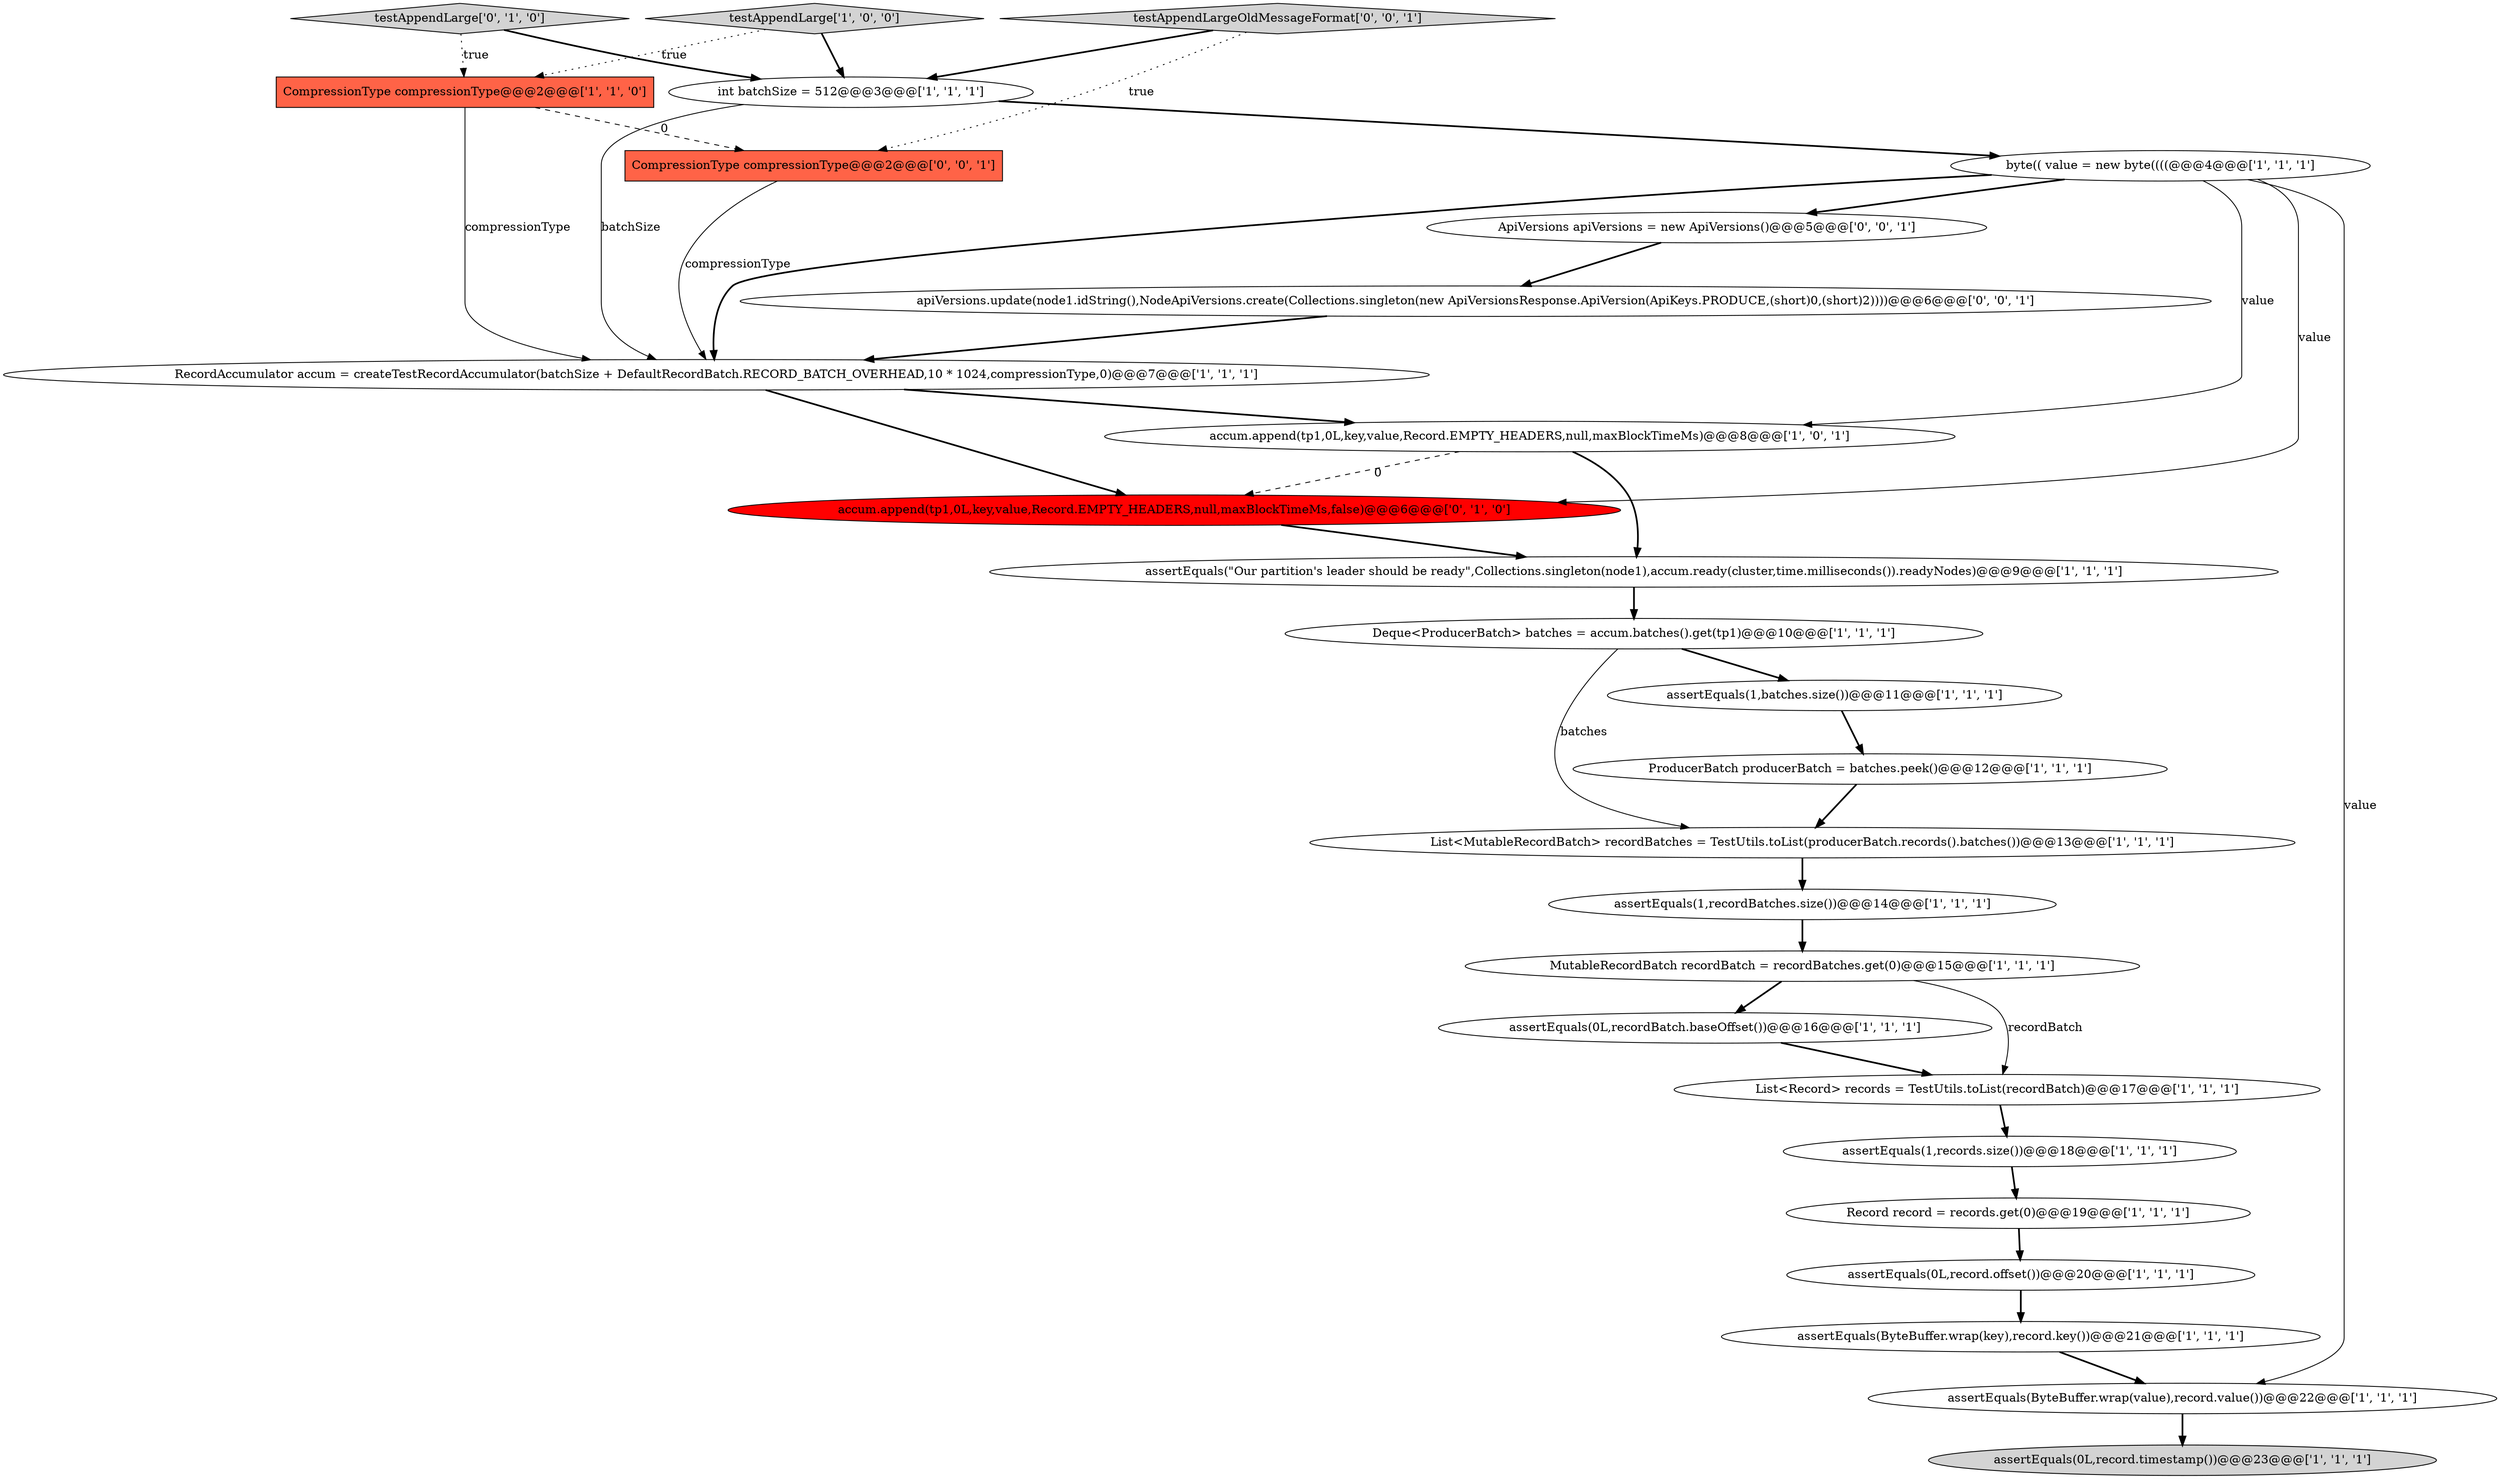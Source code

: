 digraph {
25 [style = filled, label = "testAppendLargeOldMessageFormat['0', '0', '1']", fillcolor = lightgray, shape = diamond image = "AAA0AAABBB3BBB"];
8 [style = filled, label = "List<Record> records = TestUtils.toList(recordBatch)@@@17@@@['1', '1', '1']", fillcolor = white, shape = ellipse image = "AAA0AAABBB1BBB"];
14 [style = filled, label = "accum.append(tp1,0L,key,value,Record.EMPTY_HEADERS,null,maxBlockTimeMs)@@@8@@@['1', '0', '1']", fillcolor = white, shape = ellipse image = "AAA0AAABBB1BBB"];
18 [style = filled, label = "assertEquals(1,recordBatches.size())@@@14@@@['1', '1', '1']", fillcolor = white, shape = ellipse image = "AAA0AAABBB1BBB"];
7 [style = filled, label = "CompressionType compressionType@@@2@@@['1', '1', '0']", fillcolor = tomato, shape = box image = "AAA0AAABBB1BBB"];
2 [style = filled, label = "assertEquals(\"Our partition's leader should be ready\",Collections.singleton(node1),accum.ready(cluster,time.milliseconds()).readyNodes)@@@9@@@['1', '1', '1']", fillcolor = white, shape = ellipse image = "AAA0AAABBB1BBB"];
19 [style = filled, label = "testAppendLarge['1', '0', '0']", fillcolor = lightgray, shape = diamond image = "AAA0AAABBB1BBB"];
23 [style = filled, label = "CompressionType compressionType@@@2@@@['0', '0', '1']", fillcolor = tomato, shape = box image = "AAA0AAABBB3BBB"];
13 [style = filled, label = "assertEquals(1,batches.size())@@@11@@@['1', '1', '1']", fillcolor = white, shape = ellipse image = "AAA0AAABBB1BBB"];
4 [style = filled, label = "assertEquals(ByteBuffer.wrap(key),record.key())@@@21@@@['1', '1', '1']", fillcolor = white, shape = ellipse image = "AAA0AAABBB1BBB"];
6 [style = filled, label = "List<MutableRecordBatch> recordBatches = TestUtils.toList(producerBatch.records().batches())@@@13@@@['1', '1', '1']", fillcolor = white, shape = ellipse image = "AAA0AAABBB1BBB"];
16 [style = filled, label = "byte(( value = new byte((((@@@4@@@['1', '1', '1']", fillcolor = white, shape = ellipse image = "AAA0AAABBB1BBB"];
1 [style = filled, label = "assertEquals(0L,record.timestamp())@@@23@@@['1', '1', '1']", fillcolor = lightgray, shape = ellipse image = "AAA0AAABBB1BBB"];
11 [style = filled, label = "assertEquals(ByteBuffer.wrap(value),record.value())@@@22@@@['1', '1', '1']", fillcolor = white, shape = ellipse image = "AAA0AAABBB1BBB"];
0 [style = filled, label = "MutableRecordBatch recordBatch = recordBatches.get(0)@@@15@@@['1', '1', '1']", fillcolor = white, shape = ellipse image = "AAA0AAABBB1BBB"];
15 [style = filled, label = "int batchSize = 512@@@3@@@['1', '1', '1']", fillcolor = white, shape = ellipse image = "AAA0AAABBB1BBB"];
26 [style = filled, label = "ApiVersions apiVersions = new ApiVersions()@@@5@@@['0', '0', '1']", fillcolor = white, shape = ellipse image = "AAA0AAABBB3BBB"];
24 [style = filled, label = "apiVersions.update(node1.idString(),NodeApiVersions.create(Collections.singleton(new ApiVersionsResponse.ApiVersion(ApiKeys.PRODUCE,(short)0,(short)2))))@@@6@@@['0', '0', '1']", fillcolor = white, shape = ellipse image = "AAA0AAABBB3BBB"];
9 [style = filled, label = "Record record = records.get(0)@@@19@@@['1', '1', '1']", fillcolor = white, shape = ellipse image = "AAA0AAABBB1BBB"];
3 [style = filled, label = "ProducerBatch producerBatch = batches.peek()@@@12@@@['1', '1', '1']", fillcolor = white, shape = ellipse image = "AAA0AAABBB1BBB"];
22 [style = filled, label = "testAppendLarge['0', '1', '0']", fillcolor = lightgray, shape = diamond image = "AAA0AAABBB2BBB"];
5 [style = filled, label = "RecordAccumulator accum = createTestRecordAccumulator(batchSize + DefaultRecordBatch.RECORD_BATCH_OVERHEAD,10 * 1024,compressionType,0)@@@7@@@['1', '1', '1']", fillcolor = white, shape = ellipse image = "AAA0AAABBB1BBB"];
17 [style = filled, label = "assertEquals(1,records.size())@@@18@@@['1', '1', '1']", fillcolor = white, shape = ellipse image = "AAA0AAABBB1BBB"];
20 [style = filled, label = "Deque<ProducerBatch> batches = accum.batches().get(tp1)@@@10@@@['1', '1', '1']", fillcolor = white, shape = ellipse image = "AAA0AAABBB1BBB"];
12 [style = filled, label = "assertEquals(0L,record.offset())@@@20@@@['1', '1', '1']", fillcolor = white, shape = ellipse image = "AAA0AAABBB1BBB"];
21 [style = filled, label = "accum.append(tp1,0L,key,value,Record.EMPTY_HEADERS,null,maxBlockTimeMs,false)@@@6@@@['0', '1', '0']", fillcolor = red, shape = ellipse image = "AAA1AAABBB2BBB"];
10 [style = filled, label = "assertEquals(0L,recordBatch.baseOffset())@@@16@@@['1', '1', '1']", fillcolor = white, shape = ellipse image = "AAA0AAABBB1BBB"];
16->14 [style = solid, label="value"];
2->20 [style = bold, label=""];
20->13 [style = bold, label=""];
22->15 [style = bold, label=""];
7->23 [style = dashed, label="0"];
15->5 [style = solid, label="batchSize"];
11->1 [style = bold, label=""];
6->18 [style = bold, label=""];
17->9 [style = bold, label=""];
22->7 [style = dotted, label="true"];
16->26 [style = bold, label=""];
20->6 [style = solid, label="batches"];
3->6 [style = bold, label=""];
23->5 [style = solid, label="compressionType"];
5->14 [style = bold, label=""];
19->7 [style = dotted, label="true"];
15->16 [style = bold, label=""];
26->24 [style = bold, label=""];
24->5 [style = bold, label=""];
21->2 [style = bold, label=""];
8->17 [style = bold, label=""];
5->21 [style = bold, label=""];
0->10 [style = bold, label=""];
13->3 [style = bold, label=""];
10->8 [style = bold, label=""];
12->4 [style = bold, label=""];
7->5 [style = solid, label="compressionType"];
0->8 [style = solid, label="recordBatch"];
16->5 [style = bold, label=""];
25->15 [style = bold, label=""];
14->21 [style = dashed, label="0"];
14->2 [style = bold, label=""];
9->12 [style = bold, label=""];
25->23 [style = dotted, label="true"];
19->15 [style = bold, label=""];
16->21 [style = solid, label="value"];
4->11 [style = bold, label=""];
18->0 [style = bold, label=""];
16->11 [style = solid, label="value"];
}
